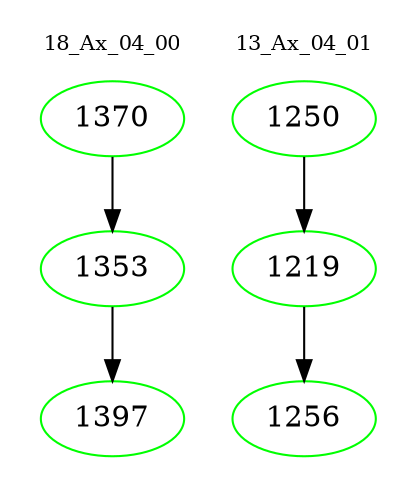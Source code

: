 digraph{
subgraph cluster_0 {
color = white
label = "18_Ax_04_00";
fontsize=10;
T0_1370 [label="1370", color="green"]
T0_1370 -> T0_1353 [color="black"]
T0_1353 [label="1353", color="green"]
T0_1353 -> T0_1397 [color="black"]
T0_1397 [label="1397", color="green"]
}
subgraph cluster_1 {
color = white
label = "13_Ax_04_01";
fontsize=10;
T1_1250 [label="1250", color="green"]
T1_1250 -> T1_1219 [color="black"]
T1_1219 [label="1219", color="green"]
T1_1219 -> T1_1256 [color="black"]
T1_1256 [label="1256", color="green"]
}
}
